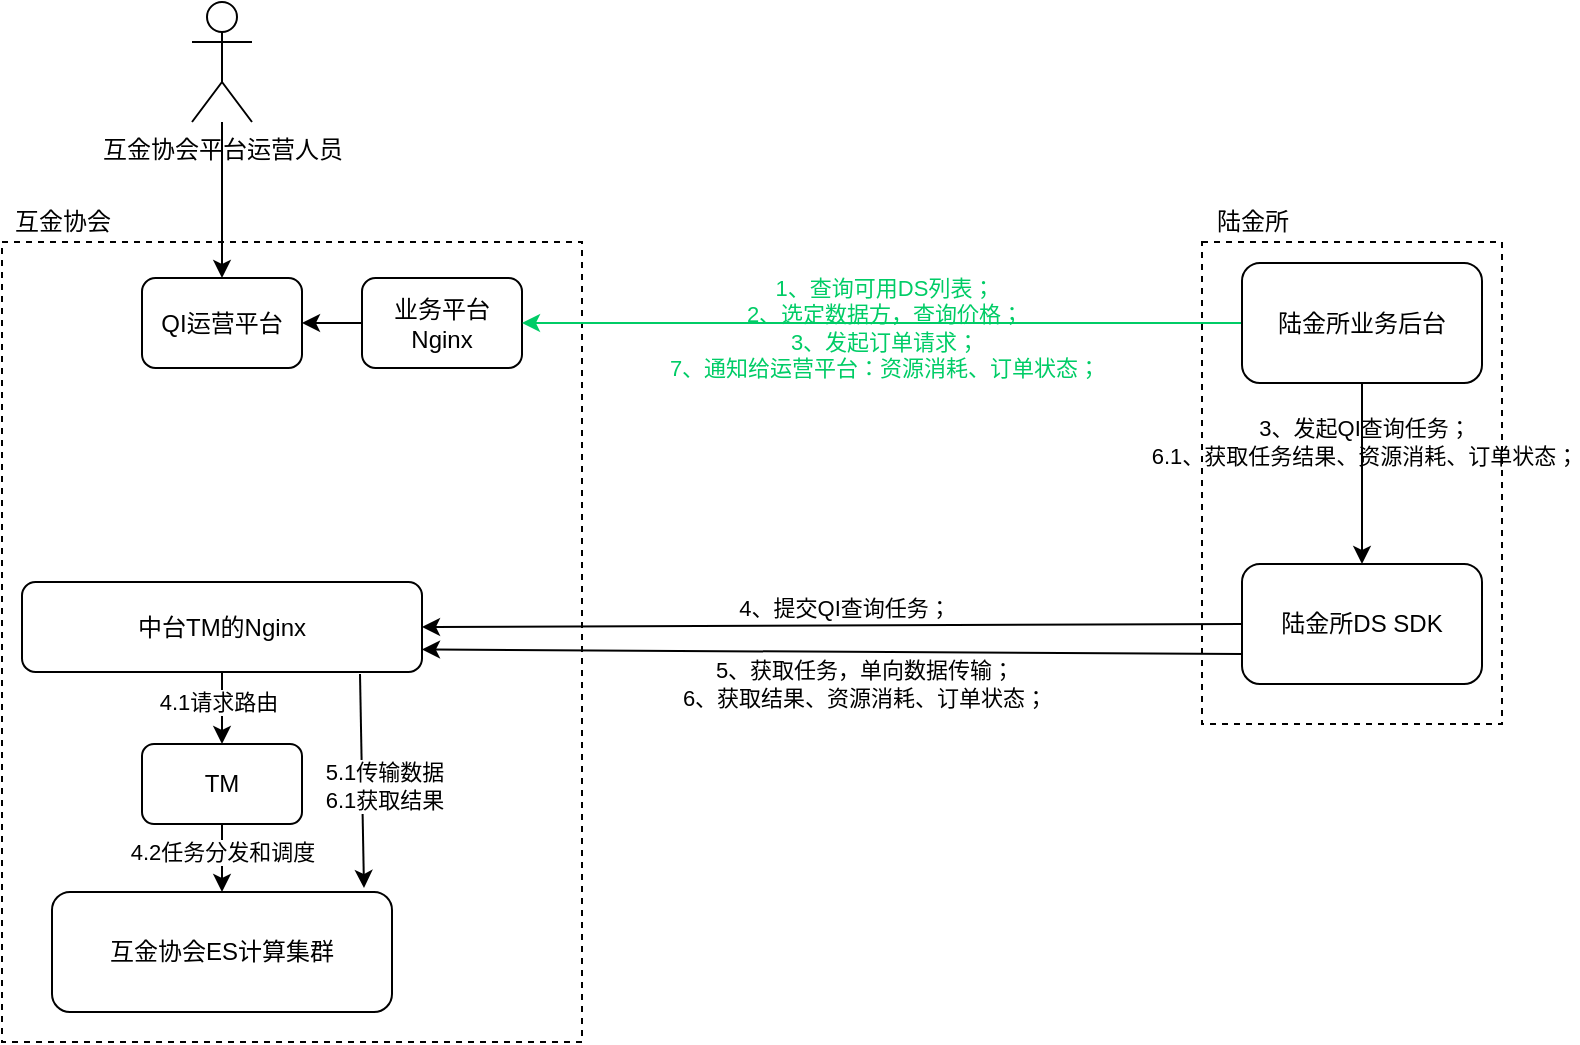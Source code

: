 <mxfile version="14.2.6" type="github">
  <diagram id="n4bqpxJSWs9qwXVAG9Ya" name="Page-1">
    <mxGraphModel dx="1178" dy="706" grid="1" gridSize="10" guides="1" tooltips="1" connect="1" arrows="1" fold="1" page="1" pageScale="1" pageWidth="827" pageHeight="1169" math="0" shadow="0">
      <root>
        <mxCell id="0" />
        <mxCell id="1" parent="0" />
        <mxCell id="mM_YQbost569z2JuP5jB-3" value="" style="rounded=0;whiteSpace=wrap;html=1;dashed=1;strokeWidth=1;shadow=0;glass=0;sketch=0;labelBorderColor=none;" parent="1" vertex="1">
          <mxGeometry x="850" y="460" width="150" height="241" as="geometry" />
        </mxCell>
        <mxCell id="mM_YQbost569z2JuP5jB-1" value="" style="rounded=0;whiteSpace=wrap;html=1;dashed=1;strokeWidth=1;shadow=0;glass=0;sketch=0;labelBorderColor=none;" parent="1" vertex="1">
          <mxGeometry x="250" y="460" width="290" height="400" as="geometry" />
        </mxCell>
        <mxCell id="DG4rs8WNzXxtl_6SsIYO-1" value="QI运营平台" style="rounded=1;whiteSpace=wrap;html=1;" parent="1" vertex="1">
          <mxGeometry x="320" y="478" width="80" height="45" as="geometry" />
        </mxCell>
        <mxCell id="DG4rs8WNzXxtl_6SsIYO-3" value="" style="edgeStyle=orthogonalEdgeStyle;rounded=0;orthogonalLoop=1;jettySize=auto;html=1;" parent="1" source="DG4rs8WNzXxtl_6SsIYO-2" target="DG4rs8WNzXxtl_6SsIYO-1" edge="1">
          <mxGeometry relative="1" as="geometry" />
        </mxCell>
        <mxCell id="DG4rs8WNzXxtl_6SsIYO-2" value="互金协会平台运营人员" style="shape=umlActor;verticalLabelPosition=bottom;verticalAlign=top;html=1;outlineConnect=0;" parent="1" vertex="1">
          <mxGeometry x="345" y="340" width="30" height="60" as="geometry" />
        </mxCell>
        <mxCell id="DG4rs8WNzXxtl_6SsIYO-4" value="互金协会ES计算集群" style="rounded=1;whiteSpace=wrap;html=1;" parent="1" vertex="1">
          <mxGeometry x="275" y="785" width="170" height="60" as="geometry" />
        </mxCell>
        <mxCell id="DG4rs8WNzXxtl_6SsIYO-7" value="" style="edgeStyle=orthogonalEdgeStyle;rounded=0;orthogonalLoop=1;jettySize=auto;html=1;" parent="1" source="DG4rs8WNzXxtl_6SsIYO-5" target="DG4rs8WNzXxtl_6SsIYO-4" edge="1">
          <mxGeometry relative="1" as="geometry" />
        </mxCell>
        <mxCell id="bDG2FsvXffJ-2tiCheh7-11" value="4.2任务分发和调度" style="edgeLabel;html=1;align=center;verticalAlign=middle;resizable=0;points=[];" parent="DG4rs8WNzXxtl_6SsIYO-7" vertex="1" connectable="0">
          <mxGeometry x="0.574" y="1" relative="1" as="geometry">
            <mxPoint x="-1" y="-10" as="offset" />
          </mxGeometry>
        </mxCell>
        <mxCell id="DG4rs8WNzXxtl_6SsIYO-5" value="TM" style="rounded=1;whiteSpace=wrap;html=1;" parent="1" vertex="1">
          <mxGeometry x="320" y="711" width="80" height="40" as="geometry" />
        </mxCell>
        <mxCell id="DG4rs8WNzXxtl_6SsIYO-8" value="陆金所DS SDK" style="rounded=1;whiteSpace=wrap;html=1;" parent="1" vertex="1">
          <mxGeometry x="870" y="621" width="120" height="60" as="geometry" />
        </mxCell>
        <mxCell id="mM_YQbost569z2JuP5jB-4" value="&lt;font color=&quot;#000000&quot;&gt;陆金所&lt;/font&gt;" style="text;html=1;align=center;verticalAlign=middle;resizable=0;points=[];autosize=1;fontColor=#EA6B66;" parent="1" vertex="1">
          <mxGeometry x="850" y="440" width="50" height="20" as="geometry" />
        </mxCell>
        <mxCell id="mM_YQbost569z2JuP5jB-5" value="&lt;font color=&quot;#000000&quot;&gt;互金协会&lt;/font&gt;" style="text;html=1;align=center;verticalAlign=middle;resizable=0;points=[];autosize=1;fontColor=#EA6B66;" parent="1" vertex="1">
          <mxGeometry x="250" y="440" width="60" height="20" as="geometry" />
        </mxCell>
        <mxCell id="bDG2FsvXffJ-2tiCheh7-3" value="" style="edgeStyle=orthogonalEdgeStyle;rounded=0;orthogonalLoop=1;jettySize=auto;html=1;" parent="1" source="bDG2FsvXffJ-2tiCheh7-1" target="DG4rs8WNzXxtl_6SsIYO-5" edge="1">
          <mxGeometry relative="1" as="geometry" />
        </mxCell>
        <mxCell id="bDG2FsvXffJ-2tiCheh7-10" value="4.1请求路由" style="edgeLabel;html=1;align=center;verticalAlign=middle;resizable=0;points=[];" parent="bDG2FsvXffJ-2tiCheh7-3" vertex="1" connectable="0">
          <mxGeometry x="0.407" y="-2" relative="1" as="geometry">
            <mxPoint y="-8" as="offset" />
          </mxGeometry>
        </mxCell>
        <mxCell id="bDG2FsvXffJ-2tiCheh7-1" value="中台TM的Nginx" style="rounded=1;whiteSpace=wrap;html=1;" parent="1" vertex="1">
          <mxGeometry x="260" y="630" width="200" height="45" as="geometry" />
        </mxCell>
        <mxCell id="bDG2FsvXffJ-2tiCheh7-6" value="" style="endArrow=classic;html=1;exitX=0;exitY=0.5;exitDx=0;exitDy=0;entryX=1;entryY=0.5;entryDx=0;entryDy=0;" parent="1" source="DG4rs8WNzXxtl_6SsIYO-8" target="bDG2FsvXffJ-2tiCheh7-1" edge="1">
          <mxGeometry width="50" height="50" relative="1" as="geometry">
            <mxPoint x="390" y="830" as="sourcePoint" />
            <mxPoint x="440" y="780" as="targetPoint" />
          </mxGeometry>
        </mxCell>
        <mxCell id="bDG2FsvXffJ-2tiCheh7-7" value="4、提交QI查询任务；" style="edgeLabel;html=1;align=center;verticalAlign=middle;resizable=0;points=[];" parent="bDG2FsvXffJ-2tiCheh7-6" vertex="1" connectable="0">
          <mxGeometry x="-0.027" y="-3" relative="1" as="geometry">
            <mxPoint y="-6" as="offset" />
          </mxGeometry>
        </mxCell>
        <mxCell id="bDG2FsvXffJ-2tiCheh7-8" value="" style="endArrow=classic;html=1;exitX=0.845;exitY=1.022;exitDx=0;exitDy=0;exitPerimeter=0;" parent="1" source="bDG2FsvXffJ-2tiCheh7-1" edge="1">
          <mxGeometry width="50" height="50" relative="1" as="geometry">
            <mxPoint x="390" y="810" as="sourcePoint" />
            <mxPoint x="431" y="783" as="targetPoint" />
          </mxGeometry>
        </mxCell>
        <mxCell id="bDG2FsvXffJ-2tiCheh7-13" value="5.1传输数据&lt;br&gt;6.1获取结果" style="edgeLabel;html=1;align=center;verticalAlign=middle;resizable=0;points=[];" parent="bDG2FsvXffJ-2tiCheh7-8" vertex="1" connectable="0">
          <mxGeometry x="0.035" relative="1" as="geometry">
            <mxPoint x="11" as="offset" />
          </mxGeometry>
        </mxCell>
        <mxCell id="bDG2FsvXffJ-2tiCheh7-9" value="" style="endArrow=classic;html=1;entryX=1;entryY=0.75;entryDx=0;entryDy=0;exitX=0;exitY=0.75;exitDx=0;exitDy=0;" parent="1" source="DG4rs8WNzXxtl_6SsIYO-8" target="bDG2FsvXffJ-2tiCheh7-1" edge="1">
          <mxGeometry width="50" height="50" relative="1" as="geometry">
            <mxPoint x="390" y="830" as="sourcePoint" />
            <mxPoint x="440" y="780" as="targetPoint" />
          </mxGeometry>
        </mxCell>
        <mxCell id="bDG2FsvXffJ-2tiCheh7-12" value="&lt;div&gt;&lt;span style=&quot;font-size: 11px&quot;&gt;5、获取任务，单向数据传输；&lt;/span&gt;&lt;/div&gt;&lt;div&gt;&lt;span style=&quot;font-size: 11px&quot;&gt;6、获取结果、资源消耗、订单状态；&lt;/span&gt;&lt;/div&gt;" style="edgeLabel;html=1;align=center;verticalAlign=middle;resizable=0;points=[];labelBackgroundColor=none;" parent="bDG2FsvXffJ-2tiCheh7-9" vertex="1" connectable="0">
          <mxGeometry x="-0.076" relative="1" as="geometry">
            <mxPoint y="16" as="offset" />
          </mxGeometry>
        </mxCell>
        <mxCell id="YI6fKssbPlR63zoKONYq-1" value="业务平台Nginx" style="rounded=1;whiteSpace=wrap;html=1;" parent="1" vertex="1">
          <mxGeometry x="430" y="478" width="80" height="45" as="geometry" />
        </mxCell>
        <mxCell id="YI6fKssbPlR63zoKONYq-2" value="" style="endArrow=classic;html=1;exitX=0;exitY=0.5;exitDx=0;exitDy=0;entryX=1;entryY=0.5;entryDx=0;entryDy=0;strokeColor=#00CC66;" parent="1" source="9L2DLmK0K8V_CgdOmwuY-1" target="YI6fKssbPlR63zoKONYq-1" edge="1">
          <mxGeometry width="50" height="50" relative="1" as="geometry">
            <mxPoint x="390" y="640" as="sourcePoint" />
            <mxPoint x="440" y="590" as="targetPoint" />
          </mxGeometry>
        </mxCell>
        <mxCell id="YI6fKssbPlR63zoKONYq-4" value="1、查询可用DS列表；&lt;br&gt;2、选定数据方，查询价格；&lt;br&gt;3、发起订单请求；&lt;br&gt;7、通知给运营平台：资源消耗、订单状态；" style="edgeLabel;html=1;align=center;verticalAlign=middle;resizable=0;points=[];fontColor=#00CC66;labelBackgroundColor=none;" parent="YI6fKssbPlR63zoKONYq-2" vertex="1" connectable="0">
          <mxGeometry x="0.113" y="2" relative="1" as="geometry">
            <mxPoint x="21" as="offset" />
          </mxGeometry>
        </mxCell>
        <mxCell id="YI6fKssbPlR63zoKONYq-3" value="" style="endArrow=classic;html=1;exitX=0;exitY=0.5;exitDx=0;exitDy=0;entryX=1;entryY=0.5;entryDx=0;entryDy=0;" parent="1" source="YI6fKssbPlR63zoKONYq-1" target="DG4rs8WNzXxtl_6SsIYO-1" edge="1">
          <mxGeometry width="50" height="50" relative="1" as="geometry">
            <mxPoint x="390" y="640" as="sourcePoint" />
            <mxPoint x="440" y="590" as="targetPoint" />
          </mxGeometry>
        </mxCell>
        <mxCell id="9L2DLmK0K8V_CgdOmwuY-2" value="" style="edgeStyle=orthogonalEdgeStyle;rounded=0;orthogonalLoop=1;jettySize=auto;html=1;" edge="1" parent="1" source="9L2DLmK0K8V_CgdOmwuY-1" target="DG4rs8WNzXxtl_6SsIYO-8">
          <mxGeometry relative="1" as="geometry" />
        </mxCell>
        <mxCell id="9L2DLmK0K8V_CgdOmwuY-3" value="3、发起QI查询任务；&lt;br&gt;6.1、获取任务结果、资源消耗、订单状态；" style="edgeLabel;html=1;align=center;verticalAlign=middle;resizable=0;points=[];labelBackgroundColor=none;" vertex="1" connectable="0" parent="9L2DLmK0K8V_CgdOmwuY-2">
          <mxGeometry x="-0.364" y="1" relative="1" as="geometry">
            <mxPoint as="offset" />
          </mxGeometry>
        </mxCell>
        <mxCell id="9L2DLmK0K8V_CgdOmwuY-1" value="陆金所业务后台" style="rounded=1;whiteSpace=wrap;html=1;" vertex="1" parent="1">
          <mxGeometry x="870" y="470.5" width="120" height="60" as="geometry" />
        </mxCell>
      </root>
    </mxGraphModel>
  </diagram>
</mxfile>

